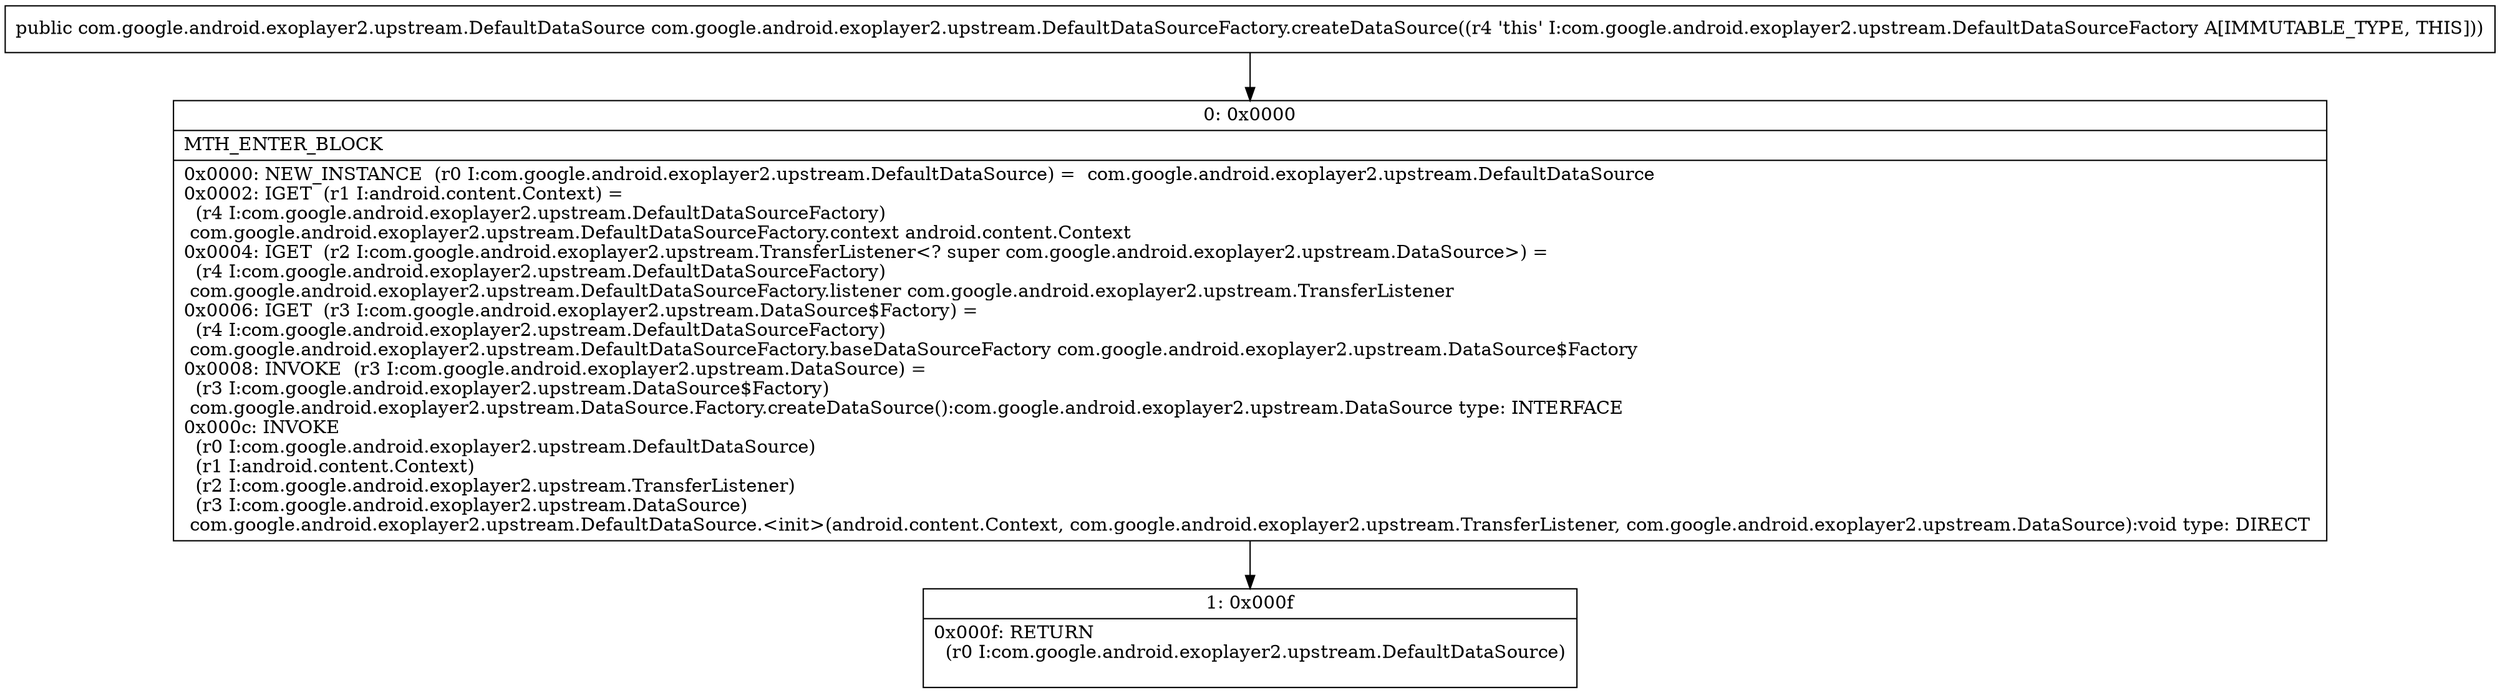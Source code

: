 digraph "CFG forcom.google.android.exoplayer2.upstream.DefaultDataSourceFactory.createDataSource()Lcom\/google\/android\/exoplayer2\/upstream\/DefaultDataSource;" {
Node_0 [shape=record,label="{0\:\ 0x0000|MTH_ENTER_BLOCK\l|0x0000: NEW_INSTANCE  (r0 I:com.google.android.exoplayer2.upstream.DefaultDataSource) =  com.google.android.exoplayer2.upstream.DefaultDataSource \l0x0002: IGET  (r1 I:android.content.Context) = \l  (r4 I:com.google.android.exoplayer2.upstream.DefaultDataSourceFactory)\l com.google.android.exoplayer2.upstream.DefaultDataSourceFactory.context android.content.Context \l0x0004: IGET  (r2 I:com.google.android.exoplayer2.upstream.TransferListener\<? super com.google.android.exoplayer2.upstream.DataSource\>) = \l  (r4 I:com.google.android.exoplayer2.upstream.DefaultDataSourceFactory)\l com.google.android.exoplayer2.upstream.DefaultDataSourceFactory.listener com.google.android.exoplayer2.upstream.TransferListener \l0x0006: IGET  (r3 I:com.google.android.exoplayer2.upstream.DataSource$Factory) = \l  (r4 I:com.google.android.exoplayer2.upstream.DefaultDataSourceFactory)\l com.google.android.exoplayer2.upstream.DefaultDataSourceFactory.baseDataSourceFactory com.google.android.exoplayer2.upstream.DataSource$Factory \l0x0008: INVOKE  (r3 I:com.google.android.exoplayer2.upstream.DataSource) = \l  (r3 I:com.google.android.exoplayer2.upstream.DataSource$Factory)\l com.google.android.exoplayer2.upstream.DataSource.Factory.createDataSource():com.google.android.exoplayer2.upstream.DataSource type: INTERFACE \l0x000c: INVOKE  \l  (r0 I:com.google.android.exoplayer2.upstream.DefaultDataSource)\l  (r1 I:android.content.Context)\l  (r2 I:com.google.android.exoplayer2.upstream.TransferListener)\l  (r3 I:com.google.android.exoplayer2.upstream.DataSource)\l com.google.android.exoplayer2.upstream.DefaultDataSource.\<init\>(android.content.Context, com.google.android.exoplayer2.upstream.TransferListener, com.google.android.exoplayer2.upstream.DataSource):void type: DIRECT \l}"];
Node_1 [shape=record,label="{1\:\ 0x000f|0x000f: RETURN  \l  (r0 I:com.google.android.exoplayer2.upstream.DefaultDataSource)\l \l}"];
MethodNode[shape=record,label="{public com.google.android.exoplayer2.upstream.DefaultDataSource com.google.android.exoplayer2.upstream.DefaultDataSourceFactory.createDataSource((r4 'this' I:com.google.android.exoplayer2.upstream.DefaultDataSourceFactory A[IMMUTABLE_TYPE, THIS])) }"];
MethodNode -> Node_0;
Node_0 -> Node_1;
}

